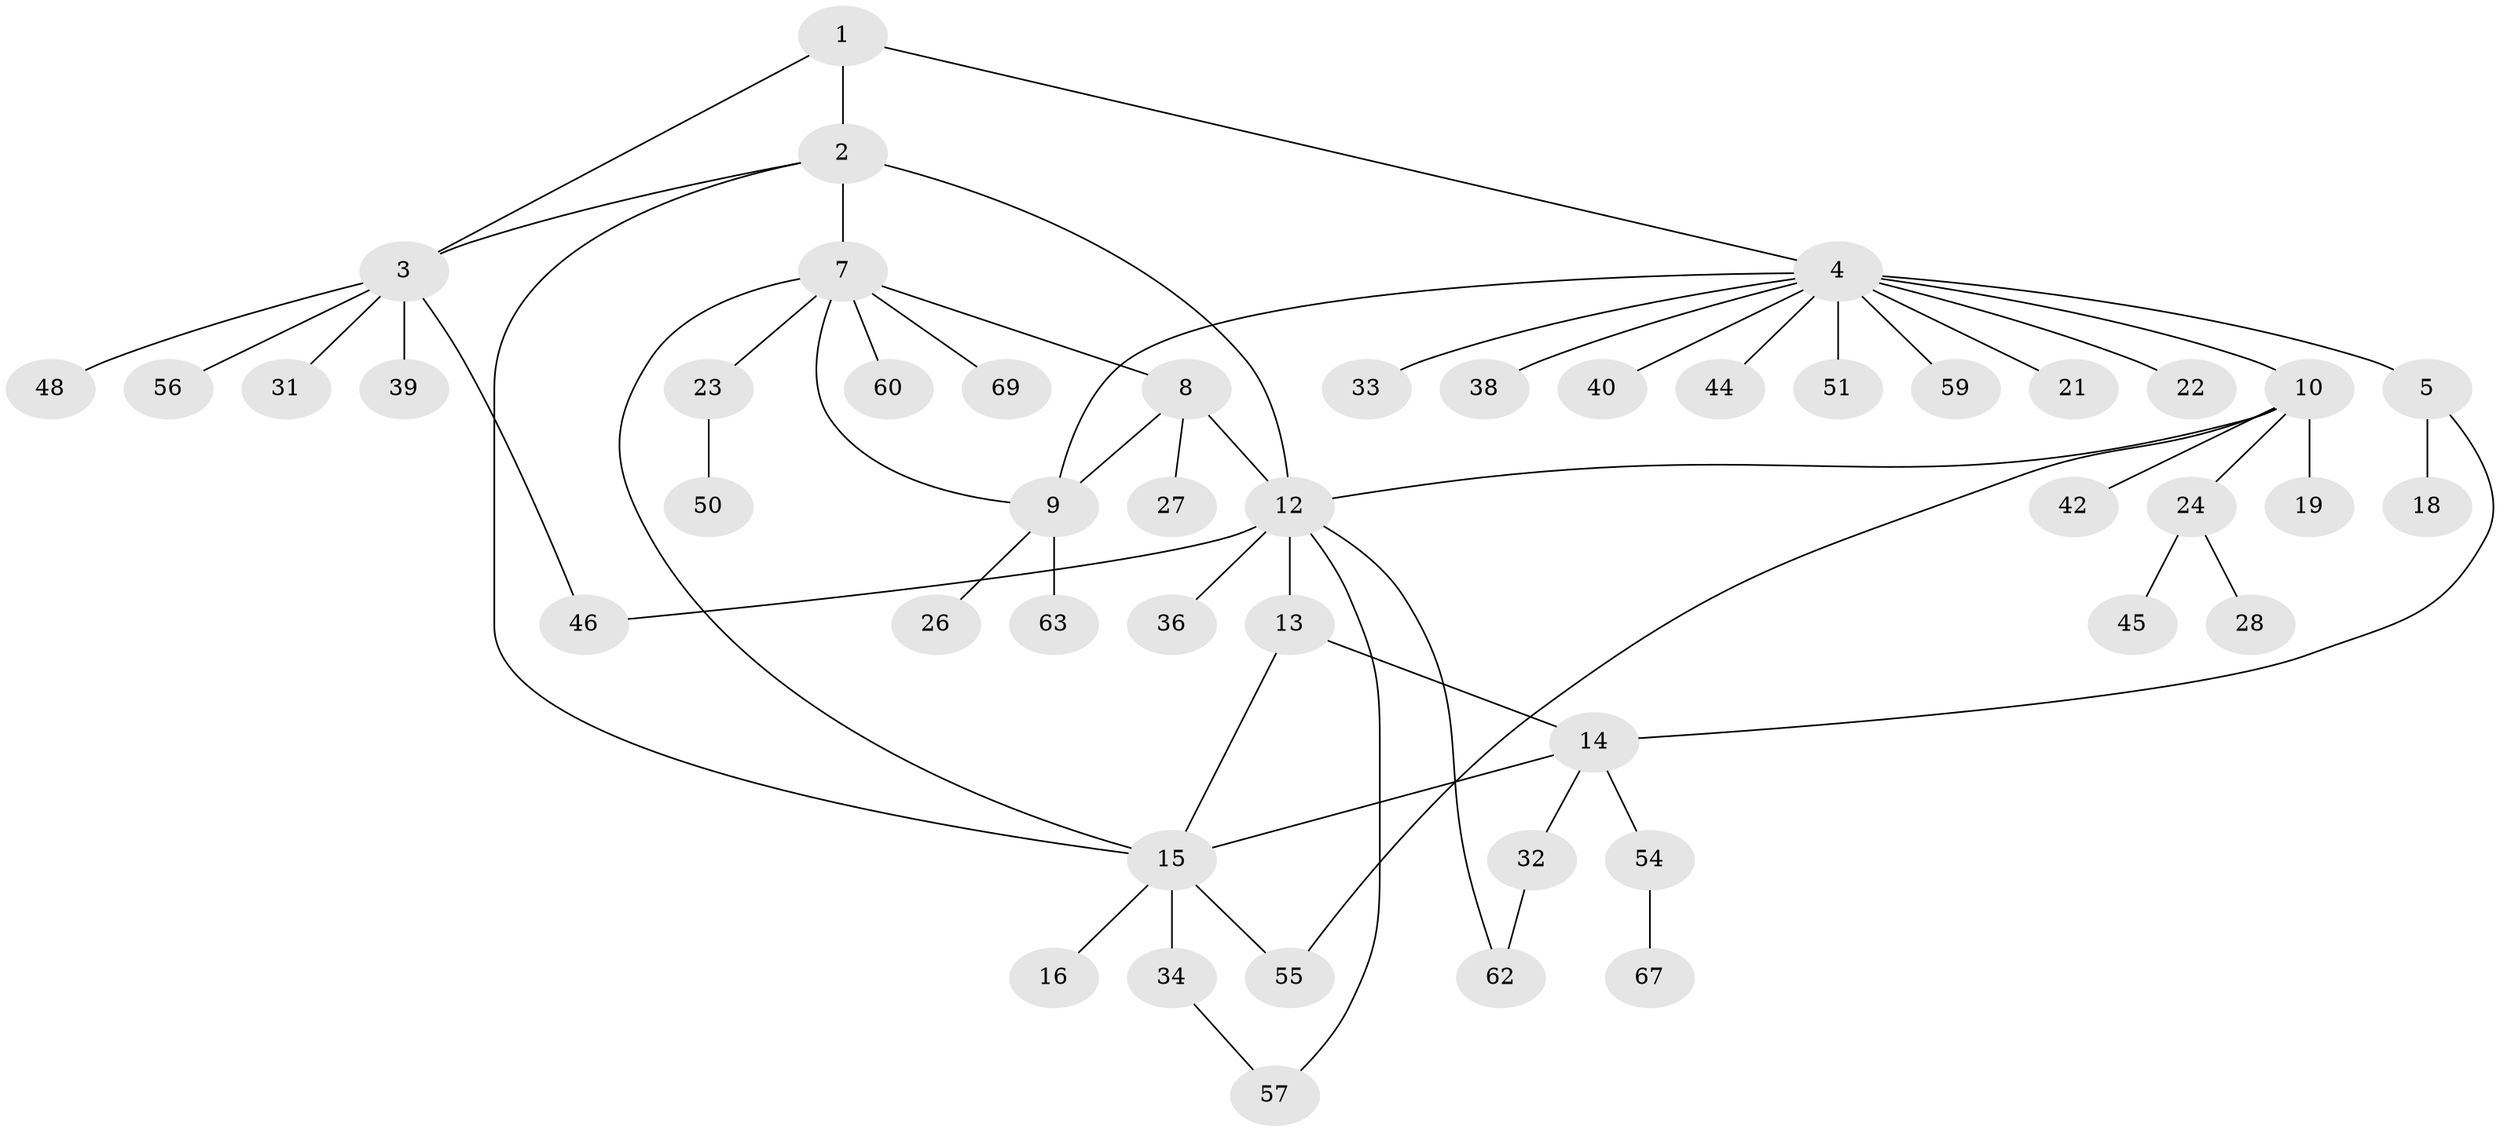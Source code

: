 // original degree distribution, {4: 0.056338028169014086, 7: 0.04225352112676056, 5: 0.04225352112676056, 11: 0.014084507042253521, 9: 0.028169014084507043, 6: 0.028169014084507043, 3: 0.056338028169014086, 2: 0.23943661971830985, 1: 0.49295774647887325}
// Generated by graph-tools (version 1.1) at 2025/42/03/06/25 10:42:07]
// undirected, 48 vertices, 60 edges
graph export_dot {
graph [start="1"]
  node [color=gray90,style=filled];
  1 [super="+43"];
  2 [super="+30"];
  3 [super="+17"];
  4 [super="+6"];
  5 [super="+52"];
  7 [super="+58"];
  8 [super="+29"];
  9 [super="+35"];
  10 [super="+11"];
  12 [super="+37"];
  13 [super="+20"];
  14 [super="+53"];
  15 [super="+68"];
  16 [super="+25"];
  18;
  19;
  21;
  22;
  23 [super="+66"];
  24 [super="+71"];
  26 [super="+65"];
  27;
  28 [super="+41"];
  31;
  32;
  33;
  34;
  36;
  38;
  39;
  40;
  42 [super="+64"];
  44;
  45;
  46 [super="+47"];
  48 [super="+49"];
  50 [super="+61"];
  51;
  54;
  55;
  56;
  57;
  59;
  60;
  62 [super="+70"];
  63;
  67;
  69;
  1 -- 2;
  1 -- 3;
  1 -- 4;
  2 -- 3;
  2 -- 7 [weight=2];
  2 -- 12 [weight=2];
  2 -- 15;
  3 -- 31;
  3 -- 39;
  3 -- 46;
  3 -- 48;
  3 -- 56;
  4 -- 5 [weight=2];
  4 -- 40;
  4 -- 51;
  4 -- 33;
  4 -- 38;
  4 -- 9;
  4 -- 10;
  4 -- 44;
  4 -- 21;
  4 -- 22;
  4 -- 59;
  5 -- 14;
  5 -- 18;
  7 -- 8;
  7 -- 9;
  7 -- 15;
  7 -- 23;
  7 -- 60;
  7 -- 69;
  8 -- 9;
  8 -- 12;
  8 -- 27;
  9 -- 26;
  9 -- 63;
  10 -- 12 [weight=2];
  10 -- 19;
  10 -- 24;
  10 -- 42;
  10 -- 55;
  12 -- 13;
  12 -- 36;
  12 -- 62;
  12 -- 57;
  12 -- 46;
  13 -- 14;
  13 -- 15;
  14 -- 15;
  14 -- 32;
  14 -- 54;
  15 -- 16;
  15 -- 34;
  15 -- 55;
  23 -- 50;
  24 -- 28;
  24 -- 45;
  32 -- 62;
  34 -- 57;
  54 -- 67;
}
